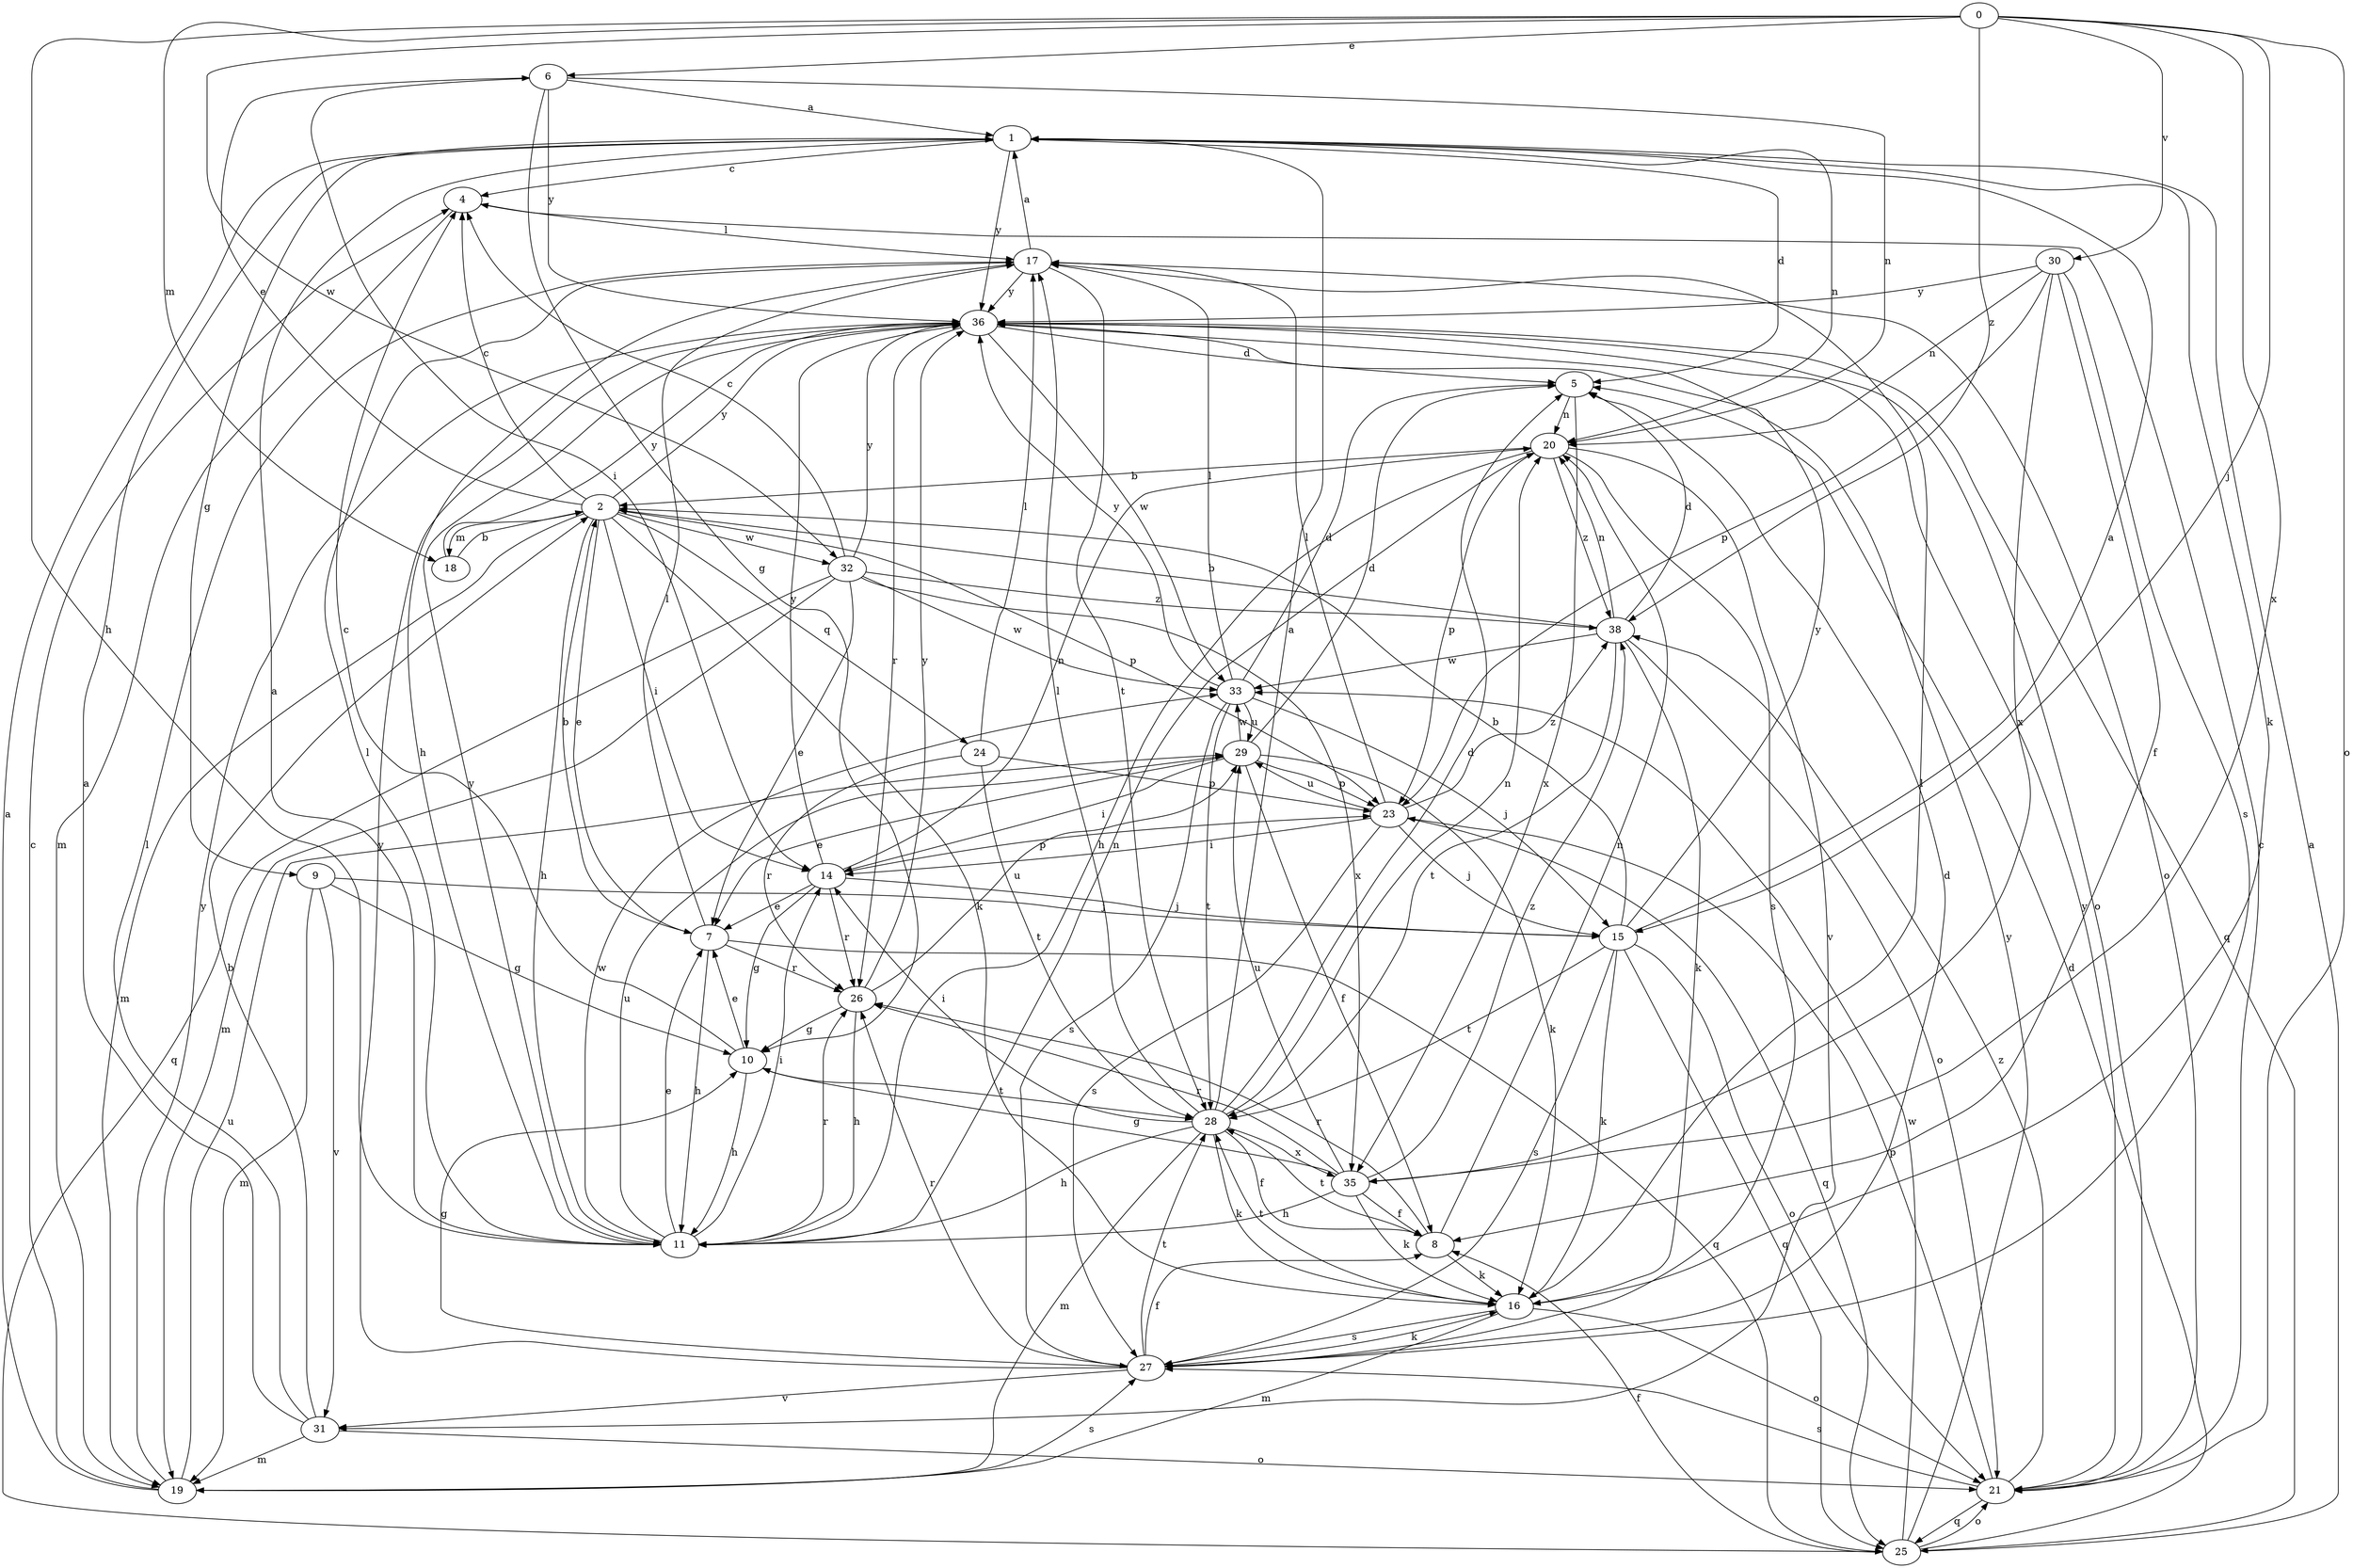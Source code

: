 strict digraph  {
0;
1;
2;
4;
5;
6;
7;
8;
9;
10;
11;
14;
15;
16;
17;
18;
19;
20;
21;
23;
24;
25;
26;
27;
28;
29;
30;
31;
32;
33;
35;
36;
38;
0 -> 6  [label=e];
0 -> 11  [label=h];
0 -> 15  [label=j];
0 -> 18  [label=m];
0 -> 21  [label=o];
0 -> 30  [label=v];
0 -> 32  [label=w];
0 -> 35  [label=x];
0 -> 38  [label=z];
1 -> 4  [label=c];
1 -> 5  [label=d];
1 -> 9  [label=g];
1 -> 16  [label=k];
1 -> 20  [label=n];
1 -> 36  [label=y];
2 -> 4  [label=c];
2 -> 6  [label=e];
2 -> 7  [label=e];
2 -> 11  [label=h];
2 -> 14  [label=i];
2 -> 16  [label=k];
2 -> 18  [label=m];
2 -> 19  [label=m];
2 -> 23  [label=p];
2 -> 24  [label=q];
2 -> 32  [label=w];
2 -> 36  [label=y];
4 -> 17  [label=l];
4 -> 19  [label=m];
5 -> 20  [label=n];
5 -> 35  [label=x];
6 -> 1  [label=a];
6 -> 10  [label=g];
6 -> 14  [label=i];
6 -> 20  [label=n];
6 -> 36  [label=y];
7 -> 2  [label=b];
7 -> 11  [label=h];
7 -> 17  [label=l];
7 -> 25  [label=q];
7 -> 26  [label=r];
8 -> 16  [label=k];
8 -> 20  [label=n];
8 -> 26  [label=r];
8 -> 28  [label=t];
9 -> 10  [label=g];
9 -> 15  [label=j];
9 -> 19  [label=m];
9 -> 31  [label=v];
10 -> 4  [label=c];
10 -> 7  [label=e];
10 -> 11  [label=h];
10 -> 28  [label=t];
11 -> 1  [label=a];
11 -> 7  [label=e];
11 -> 14  [label=i];
11 -> 17  [label=l];
11 -> 20  [label=n];
11 -> 26  [label=r];
11 -> 29  [label=u];
11 -> 33  [label=w];
11 -> 36  [label=y];
14 -> 7  [label=e];
14 -> 10  [label=g];
14 -> 15  [label=j];
14 -> 20  [label=n];
14 -> 23  [label=p];
14 -> 26  [label=r];
14 -> 36  [label=y];
15 -> 1  [label=a];
15 -> 2  [label=b];
15 -> 16  [label=k];
15 -> 21  [label=o];
15 -> 25  [label=q];
15 -> 27  [label=s];
15 -> 28  [label=t];
15 -> 36  [label=y];
16 -> 17  [label=l];
16 -> 19  [label=m];
16 -> 21  [label=o];
16 -> 27  [label=s];
16 -> 28  [label=t];
17 -> 1  [label=a];
17 -> 11  [label=h];
17 -> 21  [label=o];
17 -> 28  [label=t];
17 -> 36  [label=y];
18 -> 2  [label=b];
18 -> 36  [label=y];
19 -> 1  [label=a];
19 -> 4  [label=c];
19 -> 27  [label=s];
19 -> 29  [label=u];
19 -> 36  [label=y];
20 -> 2  [label=b];
20 -> 11  [label=h];
20 -> 23  [label=p];
20 -> 27  [label=s];
20 -> 31  [label=v];
20 -> 38  [label=z];
21 -> 4  [label=c];
21 -> 23  [label=p];
21 -> 25  [label=q];
21 -> 27  [label=s];
21 -> 36  [label=y];
21 -> 38  [label=z];
23 -> 14  [label=i];
23 -> 15  [label=j];
23 -> 17  [label=l];
23 -> 25  [label=q];
23 -> 27  [label=s];
23 -> 29  [label=u];
23 -> 38  [label=z];
24 -> 17  [label=l];
24 -> 23  [label=p];
24 -> 26  [label=r];
24 -> 28  [label=t];
25 -> 1  [label=a];
25 -> 5  [label=d];
25 -> 8  [label=f];
25 -> 21  [label=o];
25 -> 33  [label=w];
25 -> 36  [label=y];
26 -> 10  [label=g];
26 -> 11  [label=h];
26 -> 29  [label=u];
26 -> 36  [label=y];
27 -> 5  [label=d];
27 -> 8  [label=f];
27 -> 10  [label=g];
27 -> 16  [label=k];
27 -> 26  [label=r];
27 -> 28  [label=t];
27 -> 31  [label=v];
27 -> 36  [label=y];
28 -> 1  [label=a];
28 -> 5  [label=d];
28 -> 8  [label=f];
28 -> 11  [label=h];
28 -> 14  [label=i];
28 -> 16  [label=k];
28 -> 17  [label=l];
28 -> 19  [label=m];
28 -> 20  [label=n];
28 -> 35  [label=x];
29 -> 5  [label=d];
29 -> 7  [label=e];
29 -> 8  [label=f];
29 -> 14  [label=i];
29 -> 16  [label=k];
29 -> 23  [label=p];
29 -> 33  [label=w];
30 -> 8  [label=f];
30 -> 20  [label=n];
30 -> 23  [label=p];
30 -> 27  [label=s];
30 -> 35  [label=x];
30 -> 36  [label=y];
31 -> 1  [label=a];
31 -> 2  [label=b];
31 -> 17  [label=l];
31 -> 19  [label=m];
31 -> 21  [label=o];
32 -> 4  [label=c];
32 -> 7  [label=e];
32 -> 19  [label=m];
32 -> 25  [label=q];
32 -> 33  [label=w];
32 -> 35  [label=x];
32 -> 36  [label=y];
32 -> 38  [label=z];
33 -> 5  [label=d];
33 -> 15  [label=j];
33 -> 17  [label=l];
33 -> 27  [label=s];
33 -> 28  [label=t];
33 -> 29  [label=u];
33 -> 36  [label=y];
35 -> 8  [label=f];
35 -> 10  [label=g];
35 -> 11  [label=h];
35 -> 16  [label=k];
35 -> 26  [label=r];
35 -> 29  [label=u];
35 -> 38  [label=z];
36 -> 5  [label=d];
36 -> 21  [label=o];
36 -> 25  [label=q];
36 -> 26  [label=r];
36 -> 33  [label=w];
38 -> 2  [label=b];
38 -> 5  [label=d];
38 -> 16  [label=k];
38 -> 20  [label=n];
38 -> 21  [label=o];
38 -> 28  [label=t];
38 -> 33  [label=w];
}
